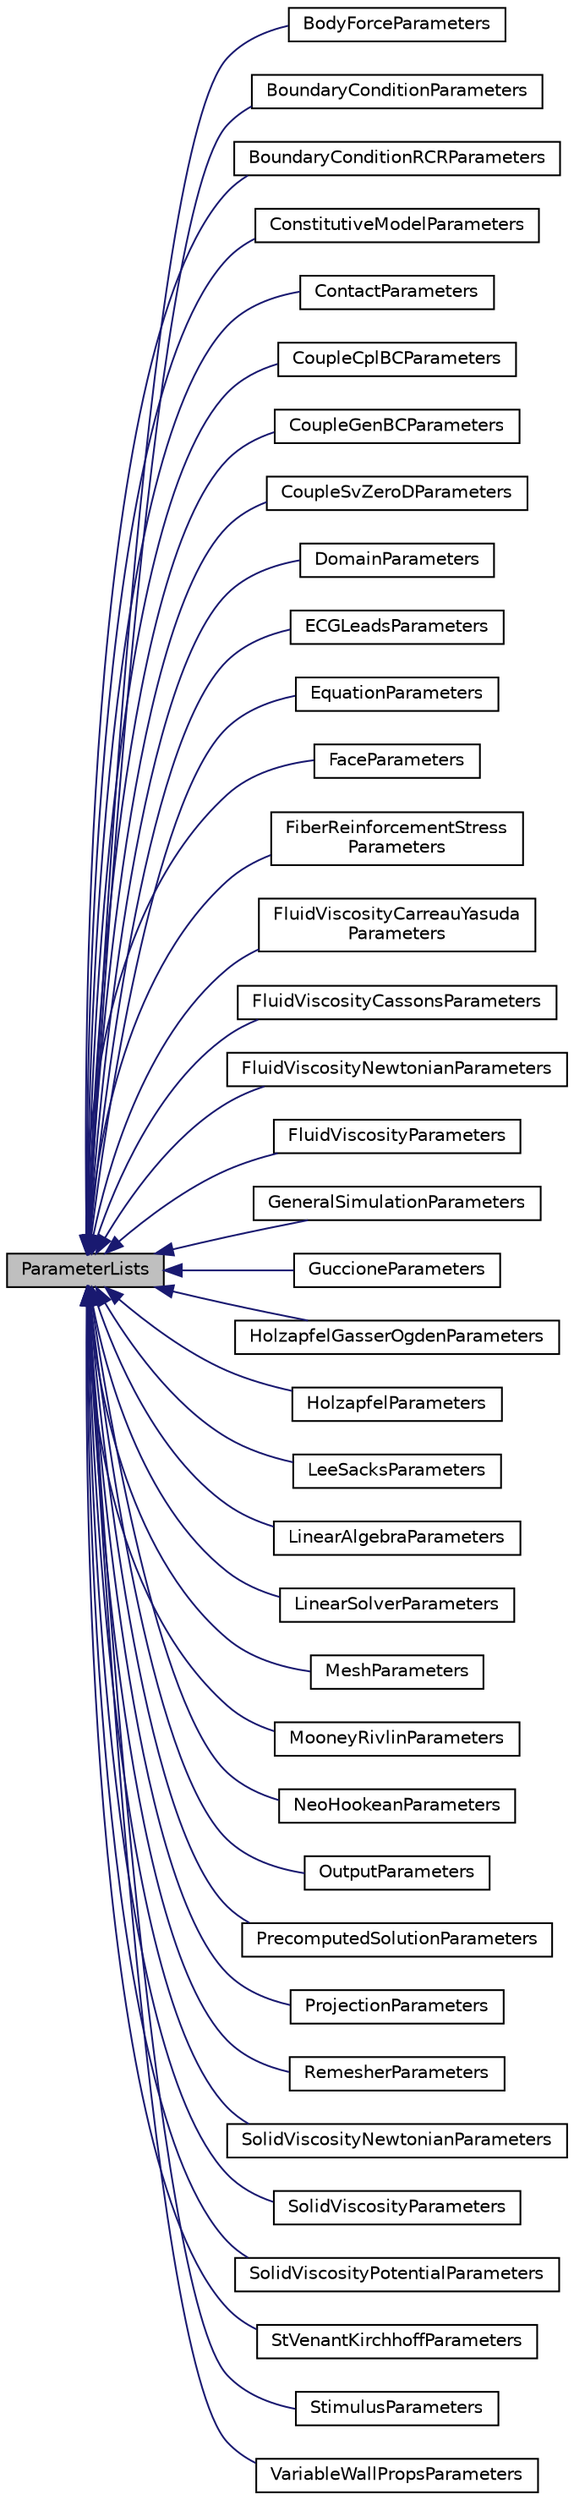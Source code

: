 digraph "ParameterLists"
{
 // LATEX_PDF_SIZE
  edge [fontname="Helvetica",fontsize="10",labelfontname="Helvetica",labelfontsize="10"];
  node [fontname="Helvetica",fontsize="10",shape=record];
  rankdir="LR";
  Node1 [label="ParameterLists",height=0.2,width=0.4,color="black", fillcolor="grey75", style="filled", fontcolor="black",tooltip="Defines parameter name and value, and stores them in maps for settng values from XML."];
  Node1 -> Node2 [dir="back",color="midnightblue",fontsize="10",style="solid",fontname="Helvetica"];
  Node2 [label="BodyForceParameters",height=0.2,width=0.4,color="black", fillcolor="white", style="filled",URL="$class_body_force_parameters.html",tooltip="Body force over a mesh using the \"Add_BF\" command."];
  Node1 -> Node3 [dir="back",color="midnightblue",fontsize="10",style="solid",fontname="Helvetica"];
  Node3 [label="BoundaryConditionParameters",height=0.2,width=0.4,color="black", fillcolor="white", style="filled",URL="$class_boundary_condition_parameters.html",tooltip="The BoundaryConditionParameters stores paramaters for various type of boundary conditions under the A..."];
  Node1 -> Node4 [dir="back",color="midnightblue",fontsize="10",style="solid",fontname="Helvetica"];
  Node4 [label="BoundaryConditionRCRParameters",height=0.2,width=0.4,color="black", fillcolor="white", style="filled",URL="$class_boundary_condition_r_c_r_parameters.html",tooltip="RCR values for Neumann BC type."];
  Node1 -> Node5 [dir="back",color="midnightblue",fontsize="10",style="solid",fontname="Helvetica"];
  Node5 [label="ConstitutiveModelParameters",height=0.2,width=0.4,color="black", fillcolor="white", style="filled",URL="$class_constitutive_model_parameters.html",tooltip="The ConstitutiveModelParameters class store parameters for various constitutive models."];
  Node1 -> Node6 [dir="back",color="midnightblue",fontsize="10",style="solid",fontname="Helvetica"];
  Node6 [label="ContactParameters",height=0.2,width=0.4,color="black", fillcolor="white", style="filled",URL="$class_contact_parameters.html",tooltip="The ContactParameters class stores parameters for the 'Contact'' XML element used to specify paramete..."];
  Node1 -> Node7 [dir="back",color="midnightblue",fontsize="10",style="solid",fontname="Helvetica"];
  Node7 [label="CoupleCplBCParameters",height=0.2,width=0.4,color="black", fillcolor="white", style="filled",URL="$class_couple_cpl_b_c_parameters.html",tooltip="Couple to reduced-order models."];
  Node1 -> Node8 [dir="back",color="midnightblue",fontsize="10",style="solid",fontname="Helvetica"];
  Node8 [label="CoupleGenBCParameters",height=0.2,width=0.4,color="black", fillcolor="white", style="filled",URL="$class_couple_gen_b_c_parameters.html",tooltip="Coupling to GenBC."];
  Node1 -> Node9 [dir="back",color="midnightblue",fontsize="10",style="solid",fontname="Helvetica"];
  Node9 [label="CoupleSvZeroDParameters",height=0.2,width=0.4,color="black", fillcolor="white", style="filled",URL="$class_couple_sv_zero_d_parameters.html",tooltip=" "];
  Node1 -> Node10 [dir="back",color="midnightblue",fontsize="10",style="solid",fontname="Helvetica"];
  Node10 [label="DomainParameters",height=0.2,width=0.4,color="black", fillcolor="white", style="filled",URL="$class_domain_parameters.html",tooltip="The DomainParameters class stores parameters for the XML 'Domain' element to specify properties for s..."];
  Node1 -> Node11 [dir="back",color="midnightblue",fontsize="10",style="solid",fontname="Helvetica"];
  Node11 [label="ECGLeadsParameters",height=0.2,width=0.4,color="black", fillcolor="white", style="filled",URL="$class_e_c_g_leads_parameters.html",tooltip=" "];
  Node1 -> Node12 [dir="back",color="midnightblue",fontsize="10",style="solid",fontname="Helvetica"];
  Node12 [label="EquationParameters",height=0.2,width=0.4,color="black", fillcolor="white", style="filled",URL="$class_equation_parameters.html",tooltip="The EquationParameters class stores parameters for the 'Add_equation' XML element used to specify an ..."];
  Node1 -> Node13 [dir="back",color="midnightblue",fontsize="10",style="solid",fontname="Helvetica"];
  Node13 [label="FaceParameters",height=0.2,width=0.4,color="black", fillcolor="white", style="filled",URL="$class_face_parameters.html",tooltip="The FaceParameters class is used to store parameters for the 'Add_face' XML element."];
  Node1 -> Node14 [dir="back",color="midnightblue",fontsize="10",style="solid",fontname="Helvetica"];
  Node14 [label="FiberReinforcementStress\lParameters",height=0.2,width=0.4,color="black", fillcolor="white", style="filled",URL="$class_fiber_reinforcement_stress_parameters.html",tooltip="The FiberReinforcementStressParameters class stores fiber reinforcement stress parameters for the 'Fi..."];
  Node1 -> Node15 [dir="back",color="midnightblue",fontsize="10",style="solid",fontname="Helvetica"];
  Node15 [label="FluidViscosityCarreauYasuda\lParameters",height=0.2,width=0.4,color="black", fillcolor="white", style="filled",URL="$class_fluid_viscosity_carreau_yasuda_parameters.html",tooltip=" "];
  Node1 -> Node16 [dir="back",color="midnightblue",fontsize="10",style="solid",fontname="Helvetica"];
  Node16 [label="FluidViscosityCassonsParameters",height=0.2,width=0.4,color="black", fillcolor="white", style="filled",URL="$class_fluid_viscosity_cassons_parameters.html",tooltip=" "];
  Node1 -> Node17 [dir="back",color="midnightblue",fontsize="10",style="solid",fontname="Helvetica"];
  Node17 [label="FluidViscosityNewtonianParameters",height=0.2,width=0.4,color="black", fillcolor="white", style="filled",URL="$class_fluid_viscosity_newtonian_parameters.html",tooltip=" "];
  Node1 -> Node18 [dir="back",color="midnightblue",fontsize="10",style="solid",fontname="Helvetica"];
  Node18 [label="FluidViscosityParameters",height=0.2,width=0.4,color="black", fillcolor="white", style="filled",URL="$class_fluid_viscosity_parameters.html",tooltip=" "];
  Node1 -> Node19 [dir="back",color="midnightblue",fontsize="10",style="solid",fontname="Helvetica"];
  Node19 [label="GeneralSimulationParameters",height=0.2,width=0.4,color="black", fillcolor="white", style="filled",URL="$class_general_simulation_parameters.html",tooltip="The GeneralSimulationParameters class stores paramaters for the 'GeneralSimulationParameters' XML ele..."];
  Node1 -> Node20 [dir="back",color="midnightblue",fontsize="10",style="solid",fontname="Helvetica"];
  Node20 [label="GuccioneParameters",height=0.2,width=0.4,color="black", fillcolor="white", style="filled",URL="$class_guccione_parameters.html",tooltip=" "];
  Node1 -> Node21 [dir="back",color="midnightblue",fontsize="10",style="solid",fontname="Helvetica"];
  Node21 [label="HolzapfelGasserOgdenParameters",height=0.2,width=0.4,color="black", fillcolor="white", style="filled",URL="$class_holzapfel_gasser_ogden_parameters.html",tooltip=" "];
  Node1 -> Node22 [dir="back",color="midnightblue",fontsize="10",style="solid",fontname="Helvetica"];
  Node22 [label="HolzapfelParameters",height=0.2,width=0.4,color="black", fillcolor="white", style="filled",URL="$class_holzapfel_parameters.html",tooltip=" "];
  Node1 -> Node23 [dir="back",color="midnightblue",fontsize="10",style="solid",fontname="Helvetica"];
  Node23 [label="LeeSacksParameters",height=0.2,width=0.4,color="black", fillcolor="white", style="filled",URL="$class_lee_sacks_parameters.html",tooltip=" "];
  Node1 -> Node24 [dir="back",color="midnightblue",fontsize="10",style="solid",fontname="Helvetica"];
  Node24 [label="LinearAlgebraParameters",height=0.2,width=0.4,color="black", fillcolor="white", style="filled",URL="$class_linear_algebra_parameters.html",tooltip="The LinearAlgebraParameters class stores parameters for the 'Linear_algebra' XML element."];
  Node1 -> Node25 [dir="back",color="midnightblue",fontsize="10",style="solid",fontname="Helvetica"];
  Node25 [label="LinearSolverParameters",height=0.2,width=0.4,color="black", fillcolor="white", style="filled",URL="$class_linear_solver_parameters.html",tooltip="The LinearSolverParameters class stores parameters for the 'LS' XML element."];
  Node1 -> Node26 [dir="back",color="midnightblue",fontsize="10",style="solid",fontname="Helvetica"];
  Node26 [label="MeshParameters",height=0.2,width=0.4,color="black", fillcolor="white", style="filled",URL="$class_mesh_parameters.html",tooltip="The MeshParameters class is used to store paramaters for the 'Add_mesh' XML element."];
  Node1 -> Node27 [dir="back",color="midnightblue",fontsize="10",style="solid",fontname="Helvetica"];
  Node27 [label="MooneyRivlinParameters",height=0.2,width=0.4,color="black", fillcolor="white", style="filled",URL="$class_mooney_rivlin_parameters.html",tooltip=" "];
  Node1 -> Node28 [dir="back",color="midnightblue",fontsize="10",style="solid",fontname="Helvetica"];
  Node28 [label="NeoHookeanParameters",height=0.2,width=0.4,color="black", fillcolor="white", style="filled",URL="$class_neo_hookean_parameters.html",tooltip=" "];
  Node1 -> Node29 [dir="back",color="midnightblue",fontsize="10",style="solid",fontname="Helvetica"];
  Node29 [label="OutputParameters",height=0.2,width=0.4,color="black", fillcolor="white", style="filled",URL="$class_output_parameters.html",tooltip="The OutputParameters class stores parameters for the Output XML element under Add_equation."];
  Node1 -> Node30 [dir="back",color="midnightblue",fontsize="10",style="solid",fontname="Helvetica"];
  Node30 [label="PrecomputedSolutionParameters",height=0.2,width=0.4,color="black", fillcolor="white", style="filled",URL="$class_precomputed_solution_parameters.html",tooltip="The PrecomputedSolutionParameters class stores parameters for the 'Precomputed_solution' XML element ..."];
  Node1 -> Node31 [dir="back",color="midnightblue",fontsize="10",style="solid",fontname="Helvetica"];
  Node31 [label="ProjectionParameters",height=0.2,width=0.4,color="black", fillcolor="white", style="filled",URL="$class_projection_parameters.html",tooltip="The ProjectionParameters class stores parameters for the 'Add_projection' XML element used for fluid-..."];
  Node1 -> Node32 [dir="back",color="midnightblue",fontsize="10",style="solid",fontname="Helvetica"];
  Node32 [label="RemesherParameters",height=0.2,width=0.4,color="black", fillcolor="white", style="filled",URL="$class_remesher_parameters.html",tooltip="The RemesherParameters class stores parameters for the 'Remesher' XML element used for remeshing."];
  Node1 -> Node33 [dir="back",color="midnightblue",fontsize="10",style="solid",fontname="Helvetica"];
  Node33 [label="SolidViscosityNewtonianParameters",height=0.2,width=0.4,color="black", fillcolor="white", style="filled",URL="$class_solid_viscosity_newtonian_parameters.html",tooltip=" "];
  Node1 -> Node34 [dir="back",color="midnightblue",fontsize="10",style="solid",fontname="Helvetica"];
  Node34 [label="SolidViscosityParameters",height=0.2,width=0.4,color="black", fillcolor="white", style="filled",URL="$class_solid_viscosity_parameters.html",tooltip=" "];
  Node1 -> Node35 [dir="back",color="midnightblue",fontsize="10",style="solid",fontname="Helvetica"];
  Node35 [label="SolidViscosityPotentialParameters",height=0.2,width=0.4,color="black", fillcolor="white", style="filled",URL="$class_solid_viscosity_potential_parameters.html",tooltip=" "];
  Node1 -> Node36 [dir="back",color="midnightblue",fontsize="10",style="solid",fontname="Helvetica"];
  Node36 [label="StVenantKirchhoffParameters",height=0.2,width=0.4,color="black", fillcolor="white", style="filled",URL="$class_st_venant_kirchhoff_parameters.html",tooltip=" "];
  Node1 -> Node37 [dir="back",color="midnightblue",fontsize="10",style="solid",fontname="Helvetica"];
  Node37 [label="StimulusParameters",height=0.2,width=0.4,color="black", fillcolor="white", style="filled",URL="$class_stimulus_parameters.html",tooltip="The StimulusParameters class stores parameters for 'Stimulus' XML element used to parameters for pace..."];
  Node1 -> Node38 [dir="back",color="midnightblue",fontsize="10",style="solid",fontname="Helvetica"];
  Node38 [label="VariableWallPropsParameters",height=0.2,width=0.4,color="black", fillcolor="white", style="filled",URL="$class_variable_wall_props_parameters.html",tooltip="The VariableWallPropsParameters class stores parameters for variable wall properties for the CMM equa..."];
}
